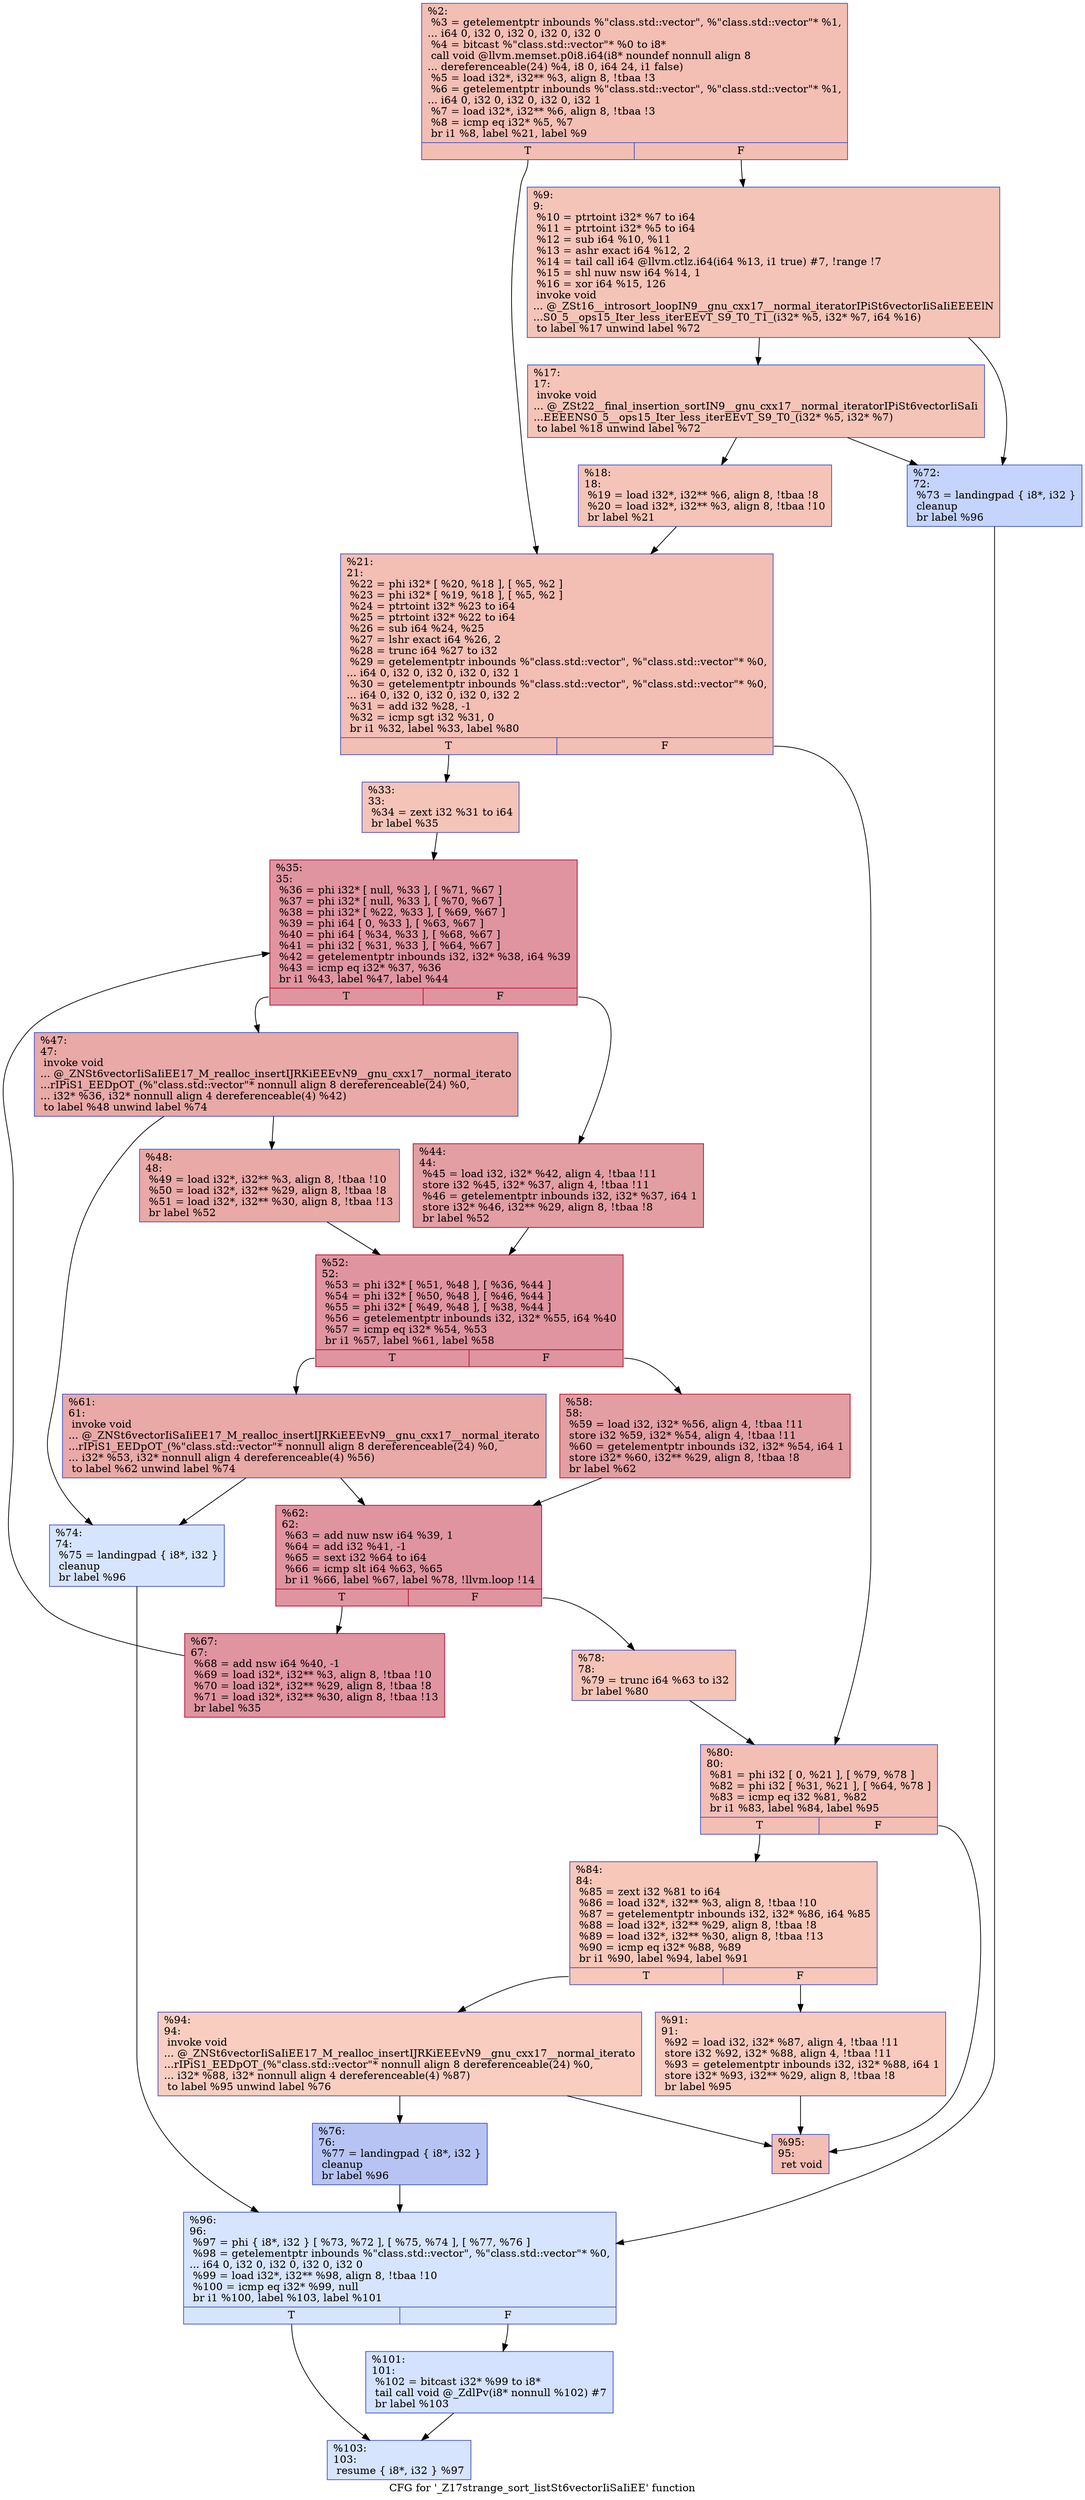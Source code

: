 digraph "CFG for '_Z17strange_sort_listSt6vectorIiSaIiEE' function" {
	label="CFG for '_Z17strange_sort_listSt6vectorIiSaIiEE' function";

	Node0x564587682570 [shape=record,color="#3d50c3ff", style=filled, fillcolor="#e36c5570",label="{%2:\l  %3 = getelementptr inbounds %\"class.std::vector\", %\"class.std::vector\"* %1,\l... i64 0, i32 0, i32 0, i32 0, i32 0\l  %4 = bitcast %\"class.std::vector\"* %0 to i8*\l  call void @llvm.memset.p0i8.i64(i8* noundef nonnull align 8\l... dereferenceable(24) %4, i8 0, i64 24, i1 false)\l  %5 = load i32*, i32** %3, align 8, !tbaa !3\l  %6 = getelementptr inbounds %\"class.std::vector\", %\"class.std::vector\"* %1,\l... i64 0, i32 0, i32 0, i32 0, i32 1\l  %7 = load i32*, i32** %6, align 8, !tbaa !3\l  %8 = icmp eq i32* %5, %7\l  br i1 %8, label %21, label %9\l|{<s0>T|<s1>F}}"];
	Node0x564587682570:s0 -> Node0x564587682e00;
	Node0x564587682570:s1 -> Node0x5645876845f0;
	Node0x5645876845f0 [shape=record,color="#3d50c3ff", style=filled, fillcolor="#e97a5f70",label="{%9:\l9:                                                \l  %10 = ptrtoint i32* %7 to i64\l  %11 = ptrtoint i32* %5 to i64\l  %12 = sub i64 %10, %11\l  %13 = ashr exact i64 %12, 2\l  %14 = tail call i64 @llvm.ctlz.i64(i64 %13, i1 true) #7, !range !7\l  %15 = shl nuw nsw i64 %14, 1\l  %16 = xor i64 %15, 126\l  invoke void\l... @_ZSt16__introsort_loopIN9__gnu_cxx17__normal_iteratorIPiSt6vectorIiSaIiEEEElN\l...S0_5__ops15_Iter_less_iterEEvT_S9_T0_T1_(i32* %5, i32* %7, i64 %16)\l          to label %17 unwind label %72\l}"];
	Node0x5645876845f0 -> Node0x564587684ee0;
	Node0x5645876845f0 -> Node0x564587684f70;
	Node0x564587684ee0 [shape=record,color="#3d50c3ff", style=filled, fillcolor="#e97a5f70",label="{%17:\l17:                                               \l  invoke void\l... @_ZSt22__final_insertion_sortIN9__gnu_cxx17__normal_iteratorIPiSt6vectorIiSaIi\l...EEEENS0_5__ops15_Iter_less_iterEEvT_S9_T0_(i32* %5, i32* %7)\l          to label %18 unwind label %72\l}"];
	Node0x564587684ee0 -> Node0x5645876852a0;
	Node0x564587684ee0 -> Node0x564587684f70;
	Node0x5645876852a0 [shape=record,color="#3d50c3ff", style=filled, fillcolor="#e97a5f70",label="{%18:\l18:                                               \l  %19 = load i32*, i32** %6, align 8, !tbaa !8\l  %20 = load i32*, i32** %3, align 8, !tbaa !10\l  br label %21\l}"];
	Node0x5645876852a0 -> Node0x564587682e00;
	Node0x564587682e00 [shape=record,color="#3d50c3ff", style=filled, fillcolor="#e36c5570",label="{%21:\l21:                                               \l  %22 = phi i32* [ %20, %18 ], [ %5, %2 ]\l  %23 = phi i32* [ %19, %18 ], [ %5, %2 ]\l  %24 = ptrtoint i32* %23 to i64\l  %25 = ptrtoint i32* %22 to i64\l  %26 = sub i64 %24, %25\l  %27 = lshr exact i64 %26, 2\l  %28 = trunc i64 %27 to i32\l  %29 = getelementptr inbounds %\"class.std::vector\", %\"class.std::vector\"* %0,\l... i64 0, i32 0, i32 0, i32 0, i32 1\l  %30 = getelementptr inbounds %\"class.std::vector\", %\"class.std::vector\"* %0,\l... i64 0, i32 0, i32 0, i32 0, i32 2\l  %31 = add i32 %28, -1\l  %32 = icmp sgt i32 %31, 0\l  br i1 %32, label %33, label %80\l|{<s0>T|<s1>F}}"];
	Node0x564587682e00:s0 -> Node0x564587686210;
	Node0x564587682e00:s1 -> Node0x564587686260;
	Node0x564587686210 [shape=record,color="#3d50c3ff", style=filled, fillcolor="#e97a5f70",label="{%33:\l33:                                               \l  %34 = zext i32 %31 to i64\l  br label %35\l}"];
	Node0x564587686210 -> Node0x564587686410;
	Node0x564587686410 [shape=record,color="#b70d28ff", style=filled, fillcolor="#b70d2870",label="{%35:\l35:                                               \l  %36 = phi i32* [ null, %33 ], [ %71, %67 ]\l  %37 = phi i32* [ null, %33 ], [ %70, %67 ]\l  %38 = phi i32* [ %22, %33 ], [ %69, %67 ]\l  %39 = phi i64 [ 0, %33 ], [ %63, %67 ]\l  %40 = phi i64 [ %34, %33 ], [ %68, %67 ]\l  %41 = phi i32 [ %31, %33 ], [ %64, %67 ]\l  %42 = getelementptr inbounds i32, i32* %38, i64 %39\l  %43 = icmp eq i32* %37, %36\l  br i1 %43, label %47, label %44\l|{<s0>T|<s1>F}}"];
	Node0x564587686410:s0 -> Node0x564587686d30;
	Node0x564587686410:s1 -> Node0x564587686dc0;
	Node0x564587686dc0 [shape=record,color="#b70d28ff", style=filled, fillcolor="#be242e70",label="{%44:\l44:                                               \l  %45 = load i32, i32* %42, align 4, !tbaa !11\l  store i32 %45, i32* %37, align 4, !tbaa !11\l  %46 = getelementptr inbounds i32, i32* %37, i64 1\l  store i32* %46, i32** %29, align 8, !tbaa !8\l  br label %52\l}"];
	Node0x564587686dc0 -> Node0x564587687e30;
	Node0x564587686d30 [shape=record,color="#3d50c3ff", style=filled, fillcolor="#ca3b3770",label="{%47:\l47:                                               \l  invoke void\l... @_ZNSt6vectorIiSaIiEE17_M_realloc_insertIJRKiEEEvN9__gnu_cxx17__normal_iterato\l...rIPiS1_EEDpOT_(%\"class.std::vector\"* nonnull align 8 dereferenceable(24) %0,\l... i32* %36, i32* nonnull align 4 dereferenceable(4) %42)\l          to label %48 unwind label %74\l}"];
	Node0x564587686d30 -> Node0x564587688040;
	Node0x564587686d30 -> Node0x564587688090;
	Node0x564587688040 [shape=record,color="#3d50c3ff", style=filled, fillcolor="#ca3b3770",label="{%48:\l48:                                               \l  %49 = load i32*, i32** %3, align 8, !tbaa !10\l  %50 = load i32*, i32** %29, align 8, !tbaa !8\l  %51 = load i32*, i32** %30, align 8, !tbaa !13\l  br label %52\l}"];
	Node0x564587688040 -> Node0x564587687e30;
	Node0x564587687e30 [shape=record,color="#b70d28ff", style=filled, fillcolor="#b70d2870",label="{%52:\l52:                                               \l  %53 = phi i32* [ %51, %48 ], [ %36, %44 ]\l  %54 = phi i32* [ %50, %48 ], [ %46, %44 ]\l  %55 = phi i32* [ %49, %48 ], [ %38, %44 ]\l  %56 = getelementptr inbounds i32, i32* %55, i64 %40\l  %57 = icmp eq i32* %54, %53\l  br i1 %57, label %61, label %58\l|{<s0>T|<s1>F}}"];
	Node0x564587687e30:s0 -> Node0x564587688fc0;
	Node0x564587687e30:s1 -> Node0x564587689010;
	Node0x564587689010 [shape=record,color="#b70d28ff", style=filled, fillcolor="#be242e70",label="{%58:\l58:                                               \l  %59 = load i32, i32* %56, align 4, !tbaa !11\l  store i32 %59, i32* %54, align 4, !tbaa !11\l  %60 = getelementptr inbounds i32, i32* %54, i64 1\l  store i32* %60, i32** %29, align 8, !tbaa !8\l  br label %62\l}"];
	Node0x564587689010 -> Node0x564587689380;
	Node0x564587688fc0 [shape=record,color="#3d50c3ff", style=filled, fillcolor="#ca3b3770",label="{%61:\l61:                                               \l  invoke void\l... @_ZNSt6vectorIiSaIiEE17_M_realloc_insertIJRKiEEEvN9__gnu_cxx17__normal_iterato\l...rIPiS1_EEDpOT_(%\"class.std::vector\"* nonnull align 8 dereferenceable(24) %0,\l... i32* %53, i32* nonnull align 4 dereferenceable(4) %56)\l          to label %62 unwind label %74\l}"];
	Node0x564587688fc0 -> Node0x564587689380;
	Node0x564587688fc0 -> Node0x564587688090;
	Node0x564587689380 [shape=record,color="#b70d28ff", style=filled, fillcolor="#b70d2870",label="{%62:\l62:                                               \l  %63 = add nuw nsw i64 %39, 1\l  %64 = add i32 %41, -1\l  %65 = sext i32 %64 to i64\l  %66 = icmp slt i64 %63, %65\l  br i1 %66, label %67, label %78, !llvm.loop !14\l|{<s0>T|<s1>F}}"];
	Node0x564587689380:s0 -> Node0x564587686520;
	Node0x564587689380:s1 -> Node0x564587689ca0;
	Node0x564587686520 [shape=record,color="#b70d28ff", style=filled, fillcolor="#b70d2870",label="{%67:\l67:                                               \l  %68 = add nsw i64 %40, -1\l  %69 = load i32*, i32** %3, align 8, !tbaa !10\l  %70 = load i32*, i32** %29, align 8, !tbaa !8\l  %71 = load i32*, i32** %30, align 8, !tbaa !13\l  br label %35\l}"];
	Node0x564587686520 -> Node0x564587686410;
	Node0x564587684f70 [shape=record,color="#3d50c3ff", style=filled, fillcolor="#7a9df870",label="{%72:\l72:                                               \l  %73 = landingpad \{ i8*, i32 \}\l          cleanup\l  br label %96\l}"];
	Node0x564587684f70 -> Node0x56458768a660;
	Node0x564587688090 [shape=record,color="#3d50c3ff", style=filled, fillcolor="#a5c3fe70",label="{%74:\l74:                                               \l  %75 = landingpad \{ i8*, i32 \}\l          cleanup\l  br label %96\l}"];
	Node0x564587688090 -> Node0x56458768a660;
	Node0x56458768a800 [shape=record,color="#3d50c3ff", style=filled, fillcolor="#5b7ae570",label="{%76:\l76:                                               \l  %77 = landingpad \{ i8*, i32 \}\l          cleanup\l  br label %96\l}"];
	Node0x56458768a800 -> Node0x56458768a660;
	Node0x564587689ca0 [shape=record,color="#3d50c3ff", style=filled, fillcolor="#e97a5f70",label="{%78:\l78:                                               \l  %79 = trunc i64 %63 to i32\l  br label %80\l}"];
	Node0x564587689ca0 -> Node0x564587686260;
	Node0x564587686260 [shape=record,color="#3d50c3ff", style=filled, fillcolor="#e36c5570",label="{%80:\l80:                                               \l  %81 = phi i32 [ 0, %21 ], [ %79, %78 ]\l  %82 = phi i32 [ %31, %21 ], [ %64, %78 ]\l  %83 = icmp eq i32 %81, %82\l  br i1 %83, label %84, label %95\l|{<s0>T|<s1>F}}"];
	Node0x564587686260:s0 -> Node0x56458768ac00;
	Node0x564587686260:s1 -> Node0x56458768ac50;
	Node0x56458768ac00 [shape=record,color="#3d50c3ff", style=filled, fillcolor="#ec7f6370",label="{%84:\l84:                                               \l  %85 = zext i32 %81 to i64\l  %86 = load i32*, i32** %3, align 8, !tbaa !10\l  %87 = getelementptr inbounds i32, i32* %86, i64 %85\l  %88 = load i32*, i32** %29, align 8, !tbaa !8\l  %89 = load i32*, i32** %30, align 8, !tbaa !13\l  %90 = icmp eq i32* %88, %89\l  br i1 %90, label %94, label %91\l|{<s0>T|<s1>F}}"];
	Node0x56458768ac00:s0 -> Node0x56458768b040;
	Node0x56458768ac00:s1 -> Node0x56458768b090;
	Node0x56458768b090 [shape=record,color="#3d50c3ff", style=filled, fillcolor="#ef886b70",label="{%91:\l91:                                               \l  %92 = load i32, i32* %87, align 4, !tbaa !11\l  store i32 %92, i32* %88, align 4, !tbaa !11\l  %93 = getelementptr inbounds i32, i32* %88, i64 1\l  store i32* %93, i32** %29, align 8, !tbaa !8\l  br label %95\l}"];
	Node0x56458768b090 -> Node0x56458768ac50;
	Node0x56458768b040 [shape=record,color="#3d50c3ff", style=filled, fillcolor="#f2907270",label="{%94:\l94:                                               \l  invoke void\l... @_ZNSt6vectorIiSaIiEE17_M_realloc_insertIJRKiEEEvN9__gnu_cxx17__normal_iterato\l...rIPiS1_EEDpOT_(%\"class.std::vector\"* nonnull align 8 dereferenceable(24) %0,\l... i32* %88, i32* nonnull align 4 dereferenceable(4) %87)\l          to label %95 unwind label %76\l}"];
	Node0x56458768b040 -> Node0x56458768ac50;
	Node0x56458768b040 -> Node0x56458768a800;
	Node0x56458768ac50 [shape=record,color="#3d50c3ff", style=filled, fillcolor="#e36c5570",label="{%95:\l95:                                               \l  ret void\l}"];
	Node0x56458768a660 [shape=record,color="#3d50c3ff", style=filled, fillcolor="#a5c3fe70",label="{%96:\l96:                                               \l  %97 = phi \{ i8*, i32 \} [ %73, %72 ], [ %75, %74 ], [ %77, %76 ]\l  %98 = getelementptr inbounds %\"class.std::vector\", %\"class.std::vector\"* %0,\l... i64 0, i32 0, i32 0, i32 0, i32 0\l  %99 = load i32*, i32** %98, align 8, !tbaa !10\l  %100 = icmp eq i32* %99, null\l  br i1 %100, label %103, label %101\l|{<s0>T|<s1>F}}"];
	Node0x56458768a660:s0 -> Node0x56458768b990;
	Node0x56458768a660:s1 -> Node0x56458768b9e0;
	Node0x56458768b9e0 [shape=record,color="#3d50c3ff", style=filled, fillcolor="#9ebeff70",label="{%101:\l101:                                              \l  %102 = bitcast i32* %99 to i8*\l  tail call void @_ZdlPv(i8* nonnull %102) #7\l  br label %103\l}"];
	Node0x56458768b9e0 -> Node0x56458768b990;
	Node0x56458768b990 [shape=record,color="#3d50c3ff", style=filled, fillcolor="#a5c3fe70",label="{%103:\l103:                                              \l  resume \{ i8*, i32 \} %97\l}"];
}

